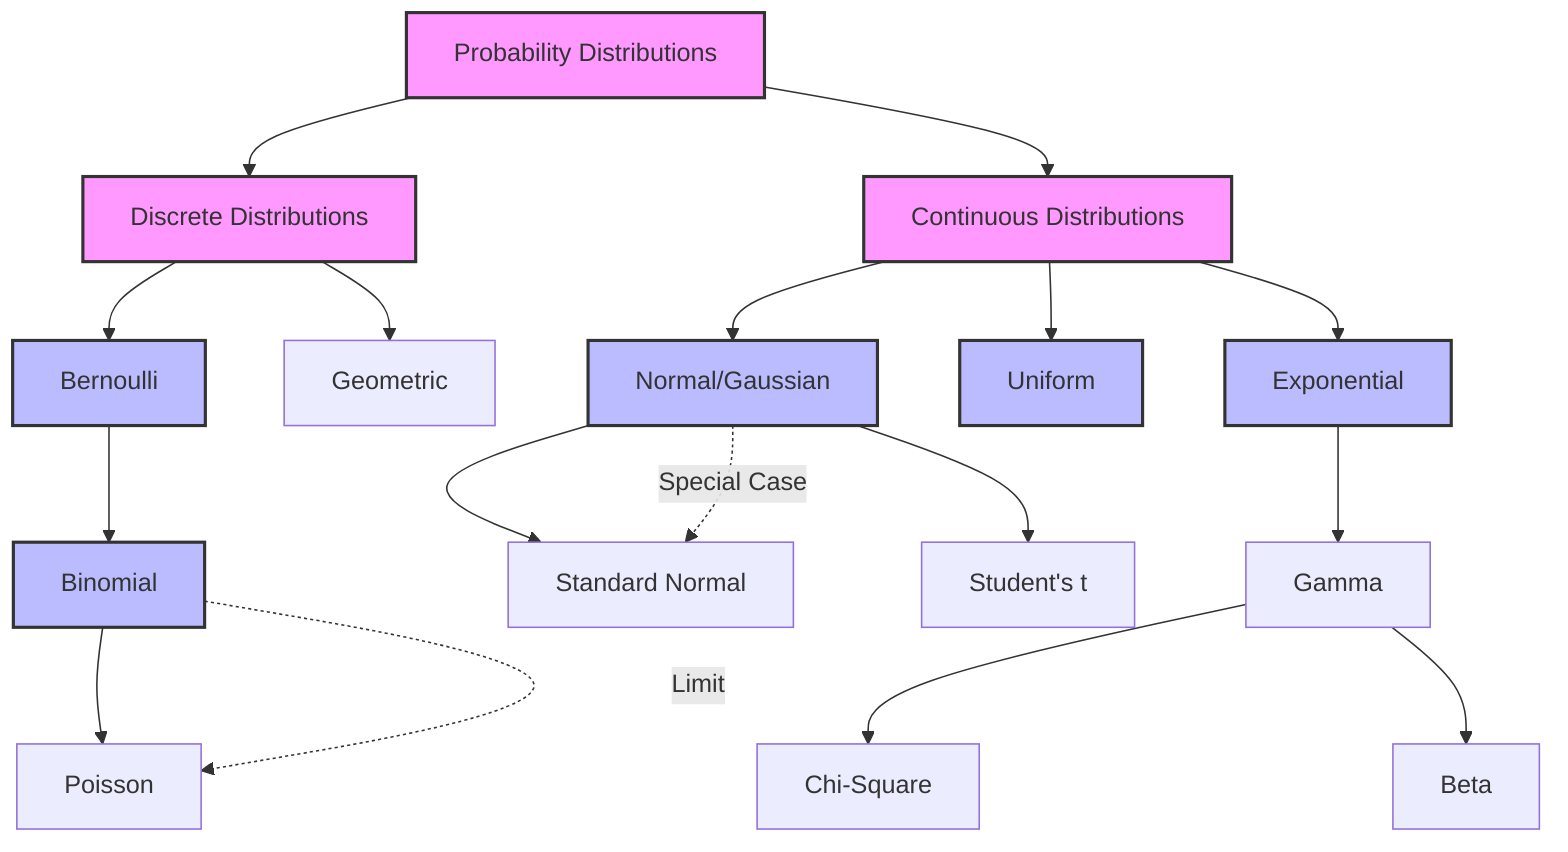 graph TD
    All[Probability Distributions] --> Discrete[Discrete Distributions]
    All --> Continuous[Continuous Distributions]
    
    Discrete --> Bernoulli[Bernoulli]
    Bernoulli --> Binomial[Binomial]
    Binomial --> Poisson[Poisson]
    Discrete --> Geometric[Geometric]
    
    Continuous --> Normal[Normal/Gaussian]
    Normal --> StandardNormal[Standard Normal]
    Normal --> StudentT[Student's t]
    
    Continuous --> Uniform[Uniform]
    Continuous --> Exponential[Exponential]
    Exponential --> Gamma[Gamma]
    Gamma --> ChiSquare[Chi-Square]
    Gamma --> Beta[Beta]
    
    %% Special relationships
    Binomial -.->|Limit| Poisson
    Normal -.->|Special Case| StandardNormal
    
    %% Styling
    classDef mainType fill:#f9f,stroke:#333,stroke-width:2px
    classDef subType fill:#bbf,stroke:#333,stroke-width:2px
    class All,Discrete,Continuous mainType
    class Bernoulli,Binomial,Normal,Uniform,Exponential subType
